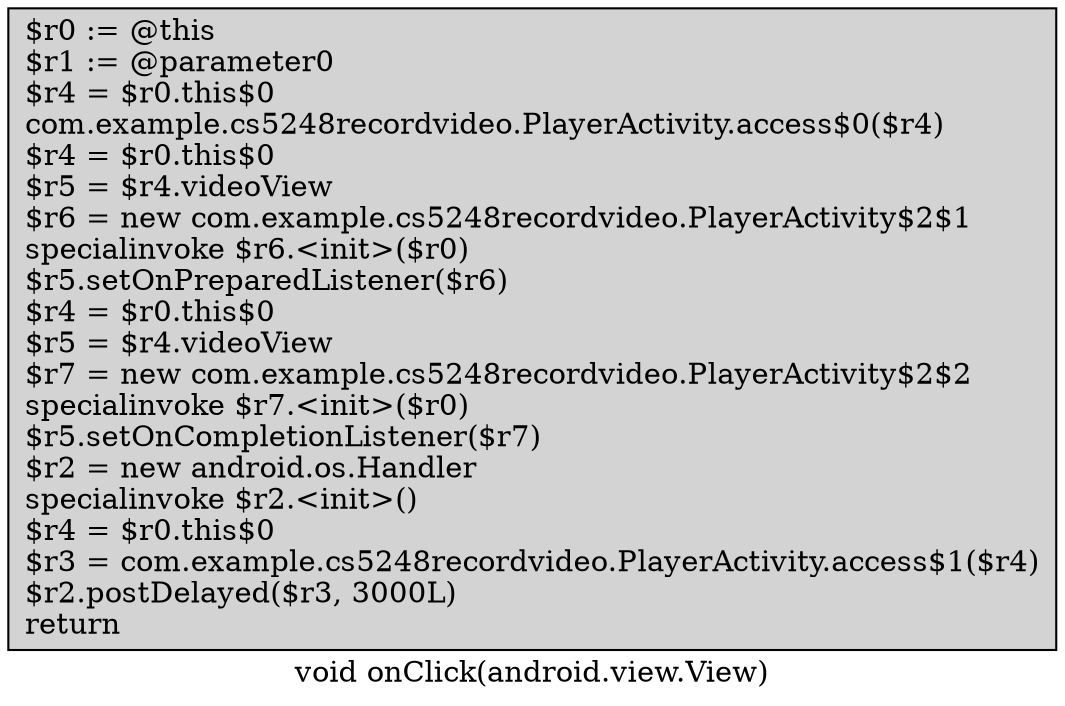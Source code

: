 digraph "void onClick(android.view.View)" {
    label="void onClick(android.view.View)";
    node [shape=box];
    "0" [style=filled,fillcolor=gray,style=filled,fillcolor=lightgray,label="$r0 := @this\l$r1 := @parameter0\l$r4 = $r0.this$0\lcom.example.cs5248recordvideo.PlayerActivity.access$0($r4)\l$r4 = $r0.this$0\l$r5 = $r4.videoView\l$r6 = new com.example.cs5248recordvideo.PlayerActivity$2$1\lspecialinvoke $r6.<init>($r0)\l$r5.setOnPreparedListener($r6)\l$r4 = $r0.this$0\l$r5 = $r4.videoView\l$r7 = new com.example.cs5248recordvideo.PlayerActivity$2$2\lspecialinvoke $r7.<init>($r0)\l$r5.setOnCompletionListener($r7)\l$r2 = new android.os.Handler\lspecialinvoke $r2.<init>()\l$r4 = $r0.this$0\l$r3 = com.example.cs5248recordvideo.PlayerActivity.access$1($r4)\l$r2.postDelayed($r3, 3000L)\lreturn\l",];
}
